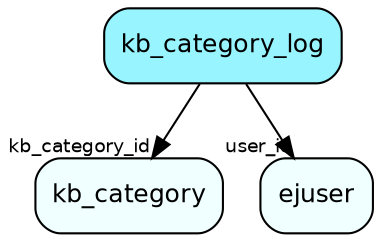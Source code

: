 digraph kb_category_log  {
node [shape = box style="rounded, filled" fontname = "Helvetica" fontsize = "12" ]
edge [fontname = "Helvetica" fontsize = "9"]

kb_category_log[fillcolor = "cadetblue1"]
kb_category[fillcolor = "azure1"]
ejuser[fillcolor = "azure1"]
kb_category_log -> kb_category [headlabel = "kb_category_id"]
kb_category_log -> ejuser [headlabel = "user_id"]
}
